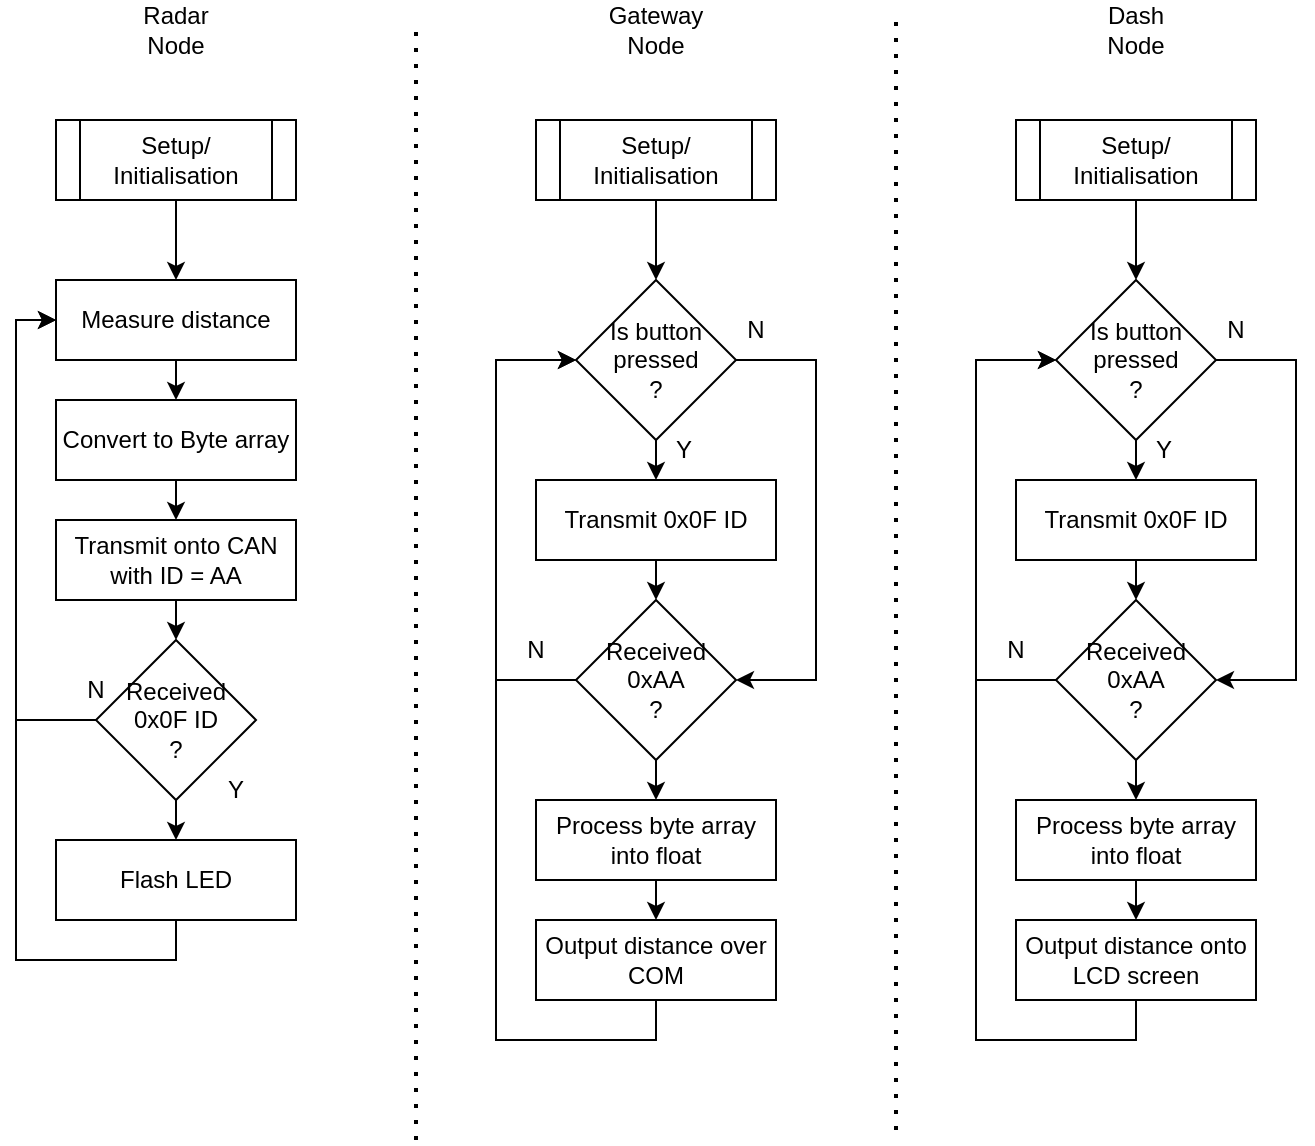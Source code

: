 <mxfile version="24.1.0" type="device">
  <diagram name="Page-1" id="Bnf_Oc1RMvNEsvWFGkuN">
    <mxGraphModel dx="1430" dy="577" grid="1" gridSize="10" guides="1" tooltips="1" connect="1" arrows="1" fold="1" page="1" pageScale="1" pageWidth="827" pageHeight="1169" math="0" shadow="0">
      <root>
        <mxCell id="0" />
        <mxCell id="1" parent="0" />
        <mxCell id="N0HCcYQpm4XUc1SyWBMz-1" value="Radar Node" style="text;html=1;align=center;verticalAlign=middle;whiteSpace=wrap;rounded=0;" vertex="1" parent="1">
          <mxGeometry x="130" y="20" width="60" height="30" as="geometry" />
        </mxCell>
        <mxCell id="N0HCcYQpm4XUc1SyWBMz-2" value="" style="endArrow=none;dashed=1;html=1;dashPattern=1 3;strokeWidth=2;rounded=0;" edge="1" parent="1">
          <mxGeometry width="50" height="50" relative="1" as="geometry">
            <mxPoint x="280" y="590" as="sourcePoint" />
            <mxPoint x="280" y="30" as="targetPoint" />
          </mxGeometry>
        </mxCell>
        <mxCell id="N0HCcYQpm4XUc1SyWBMz-7" style="edgeStyle=orthogonalEdgeStyle;rounded=0;orthogonalLoop=1;jettySize=auto;html=1;exitX=0.5;exitY=1;exitDx=0;exitDy=0;entryX=0.5;entryY=0;entryDx=0;entryDy=0;" edge="1" parent="1" source="N0HCcYQpm4XUc1SyWBMz-3" target="N0HCcYQpm4XUc1SyWBMz-4">
          <mxGeometry relative="1" as="geometry" />
        </mxCell>
        <mxCell id="N0HCcYQpm4XUc1SyWBMz-3" value="Setup/ Initialisation" style="shape=process;whiteSpace=wrap;html=1;backgroundOutline=1;" vertex="1" parent="1">
          <mxGeometry x="100" y="80" width="120" height="40" as="geometry" />
        </mxCell>
        <mxCell id="N0HCcYQpm4XUc1SyWBMz-8" style="edgeStyle=orthogonalEdgeStyle;rounded=0;orthogonalLoop=1;jettySize=auto;html=1;exitX=0.5;exitY=1;exitDx=0;exitDy=0;entryX=0.5;entryY=0;entryDx=0;entryDy=0;" edge="1" parent="1" source="N0HCcYQpm4XUc1SyWBMz-4" target="N0HCcYQpm4XUc1SyWBMz-5">
          <mxGeometry relative="1" as="geometry" />
        </mxCell>
        <mxCell id="N0HCcYQpm4XUc1SyWBMz-4" value="Measure distance" style="rounded=0;whiteSpace=wrap;html=1;" vertex="1" parent="1">
          <mxGeometry x="100" y="160" width="120" height="40" as="geometry" />
        </mxCell>
        <mxCell id="N0HCcYQpm4XUc1SyWBMz-9" style="edgeStyle=orthogonalEdgeStyle;rounded=0;orthogonalLoop=1;jettySize=auto;html=1;exitX=0.5;exitY=1;exitDx=0;exitDy=0;entryX=0.5;entryY=0;entryDx=0;entryDy=0;" edge="1" parent="1" source="N0HCcYQpm4XUc1SyWBMz-5" target="N0HCcYQpm4XUc1SyWBMz-6">
          <mxGeometry relative="1" as="geometry" />
        </mxCell>
        <mxCell id="N0HCcYQpm4XUc1SyWBMz-5" value="Convert to Byte array" style="rounded=0;whiteSpace=wrap;html=1;" vertex="1" parent="1">
          <mxGeometry x="100" y="220" width="120" height="40" as="geometry" />
        </mxCell>
        <mxCell id="N0HCcYQpm4XUc1SyWBMz-14" style="edgeStyle=orthogonalEdgeStyle;rounded=0;orthogonalLoop=1;jettySize=auto;html=1;exitX=0.5;exitY=1;exitDx=0;exitDy=0;entryX=0.5;entryY=0;entryDx=0;entryDy=0;" edge="1" parent="1" source="N0HCcYQpm4XUc1SyWBMz-6" target="N0HCcYQpm4XUc1SyWBMz-11">
          <mxGeometry relative="1" as="geometry" />
        </mxCell>
        <mxCell id="N0HCcYQpm4XUc1SyWBMz-6" value="Transmit onto CAN with ID = AA" style="rounded=0;whiteSpace=wrap;html=1;" vertex="1" parent="1">
          <mxGeometry x="100" y="280" width="120" height="40" as="geometry" />
        </mxCell>
        <mxCell id="N0HCcYQpm4XUc1SyWBMz-12" style="edgeStyle=orthogonalEdgeStyle;rounded=0;orthogonalLoop=1;jettySize=auto;html=1;exitX=0;exitY=0.5;exitDx=0;exitDy=0;entryX=0;entryY=0.5;entryDx=0;entryDy=0;" edge="1" parent="1" source="N0HCcYQpm4XUc1SyWBMz-11" target="N0HCcYQpm4XUc1SyWBMz-4">
          <mxGeometry relative="1" as="geometry" />
        </mxCell>
        <mxCell id="N0HCcYQpm4XUc1SyWBMz-17" style="edgeStyle=orthogonalEdgeStyle;rounded=0;orthogonalLoop=1;jettySize=auto;html=1;exitX=0.5;exitY=1;exitDx=0;exitDy=0;entryX=0.5;entryY=0;entryDx=0;entryDy=0;" edge="1" parent="1" source="N0HCcYQpm4XUc1SyWBMz-11" target="N0HCcYQpm4XUc1SyWBMz-16">
          <mxGeometry relative="1" as="geometry" />
        </mxCell>
        <mxCell id="N0HCcYQpm4XUc1SyWBMz-11" value="Received 0x0F ID&lt;div&gt;?&lt;/div&gt;" style="rhombus;whiteSpace=wrap;html=1;" vertex="1" parent="1">
          <mxGeometry x="120" y="340" width="80" height="80" as="geometry" />
        </mxCell>
        <mxCell id="N0HCcYQpm4XUc1SyWBMz-15" value="N" style="text;html=1;align=center;verticalAlign=middle;whiteSpace=wrap;rounded=0;" vertex="1" parent="1">
          <mxGeometry x="90" y="350" width="60" height="30" as="geometry" />
        </mxCell>
        <mxCell id="N0HCcYQpm4XUc1SyWBMz-19" style="edgeStyle=orthogonalEdgeStyle;rounded=0;orthogonalLoop=1;jettySize=auto;html=1;exitX=0.5;exitY=1;exitDx=0;exitDy=0;entryX=0;entryY=0.5;entryDx=0;entryDy=0;" edge="1" parent="1" source="N0HCcYQpm4XUc1SyWBMz-16" target="N0HCcYQpm4XUc1SyWBMz-4">
          <mxGeometry relative="1" as="geometry" />
        </mxCell>
        <mxCell id="N0HCcYQpm4XUc1SyWBMz-16" value="Flash LED" style="rounded=0;whiteSpace=wrap;html=1;" vertex="1" parent="1">
          <mxGeometry x="100" y="440" width="120" height="40" as="geometry" />
        </mxCell>
        <mxCell id="N0HCcYQpm4XUc1SyWBMz-18" value="Y" style="text;html=1;align=center;verticalAlign=middle;whiteSpace=wrap;rounded=0;" vertex="1" parent="1">
          <mxGeometry x="160" y="400" width="60" height="30" as="geometry" />
        </mxCell>
        <mxCell id="N0HCcYQpm4XUc1SyWBMz-27" style="edgeStyle=orthogonalEdgeStyle;rounded=0;orthogonalLoop=1;jettySize=auto;html=1;exitX=0.5;exitY=1;exitDx=0;exitDy=0;entryX=0.5;entryY=0;entryDx=0;entryDy=0;" edge="1" parent="1" source="N0HCcYQpm4XUc1SyWBMz-21" target="N0HCcYQpm4XUc1SyWBMz-23">
          <mxGeometry relative="1" as="geometry" />
        </mxCell>
        <mxCell id="N0HCcYQpm4XUc1SyWBMz-21" value="Setup/ Initialisation" style="shape=process;whiteSpace=wrap;html=1;backgroundOutline=1;" vertex="1" parent="1">
          <mxGeometry x="340" y="80" width="120" height="40" as="geometry" />
        </mxCell>
        <mxCell id="N0HCcYQpm4XUc1SyWBMz-22" value="Gateway Node" style="text;html=1;align=center;verticalAlign=middle;whiteSpace=wrap;rounded=0;" vertex="1" parent="1">
          <mxGeometry x="370" y="20" width="60" height="30" as="geometry" />
        </mxCell>
        <mxCell id="N0HCcYQpm4XUc1SyWBMz-26" style="edgeStyle=orthogonalEdgeStyle;rounded=0;orthogonalLoop=1;jettySize=auto;html=1;exitX=0.5;exitY=1;exitDx=0;exitDy=0;entryX=0.5;entryY=0;entryDx=0;entryDy=0;" edge="1" parent="1" source="N0HCcYQpm4XUc1SyWBMz-23" target="N0HCcYQpm4XUc1SyWBMz-24">
          <mxGeometry relative="1" as="geometry" />
        </mxCell>
        <mxCell id="N0HCcYQpm4XUc1SyWBMz-34" style="edgeStyle=orthogonalEdgeStyle;rounded=0;orthogonalLoop=1;jettySize=auto;html=1;exitX=1;exitY=0.5;exitDx=0;exitDy=0;entryX=1;entryY=0.5;entryDx=0;entryDy=0;" edge="1" parent="1" source="N0HCcYQpm4XUc1SyWBMz-23" target="N0HCcYQpm4XUc1SyWBMz-28">
          <mxGeometry relative="1" as="geometry">
            <Array as="points">
              <mxPoint x="480" y="200" />
              <mxPoint x="480" y="360" />
            </Array>
          </mxGeometry>
        </mxCell>
        <mxCell id="N0HCcYQpm4XUc1SyWBMz-23" value="Is button pressed&lt;div&gt;?&lt;/div&gt;" style="rhombus;whiteSpace=wrap;html=1;" vertex="1" parent="1">
          <mxGeometry x="360" y="160" width="80" height="80" as="geometry" />
        </mxCell>
        <mxCell id="N0HCcYQpm4XUc1SyWBMz-33" style="edgeStyle=orthogonalEdgeStyle;rounded=0;orthogonalLoop=1;jettySize=auto;html=1;exitX=0.5;exitY=1;exitDx=0;exitDy=0;entryX=0.5;entryY=0;entryDx=0;entryDy=0;" edge="1" parent="1" source="N0HCcYQpm4XUc1SyWBMz-24" target="N0HCcYQpm4XUc1SyWBMz-28">
          <mxGeometry relative="1" as="geometry" />
        </mxCell>
        <mxCell id="N0HCcYQpm4XUc1SyWBMz-24" value="Transmit 0x0F ID" style="rounded=0;whiteSpace=wrap;html=1;" vertex="1" parent="1">
          <mxGeometry x="340" y="260" width="120" height="40" as="geometry" />
        </mxCell>
        <mxCell id="N0HCcYQpm4XUc1SyWBMz-30" style="edgeStyle=orthogonalEdgeStyle;rounded=0;orthogonalLoop=1;jettySize=auto;html=1;exitX=0;exitY=0.5;exitDx=0;exitDy=0;entryX=0;entryY=0.5;entryDx=0;entryDy=0;" edge="1" parent="1" source="N0HCcYQpm4XUc1SyWBMz-28" target="N0HCcYQpm4XUc1SyWBMz-23">
          <mxGeometry relative="1" as="geometry">
            <Array as="points">
              <mxPoint x="320" y="360" />
              <mxPoint x="320" y="200" />
            </Array>
          </mxGeometry>
        </mxCell>
        <mxCell id="N0HCcYQpm4XUc1SyWBMz-38" style="edgeStyle=orthogonalEdgeStyle;rounded=0;orthogonalLoop=1;jettySize=auto;html=1;exitX=0.5;exitY=1;exitDx=0;exitDy=0;entryX=0.5;entryY=0;entryDx=0;entryDy=0;" edge="1" parent="1" source="N0HCcYQpm4XUc1SyWBMz-28" target="N0HCcYQpm4XUc1SyWBMz-36">
          <mxGeometry relative="1" as="geometry" />
        </mxCell>
        <mxCell id="N0HCcYQpm4XUc1SyWBMz-28" value="Received 0xAA&lt;div&gt;?&lt;/div&gt;" style="rhombus;whiteSpace=wrap;html=1;" vertex="1" parent="1">
          <mxGeometry x="360" y="320" width="80" height="80" as="geometry" />
        </mxCell>
        <mxCell id="N0HCcYQpm4XUc1SyWBMz-31" value="N" style="text;html=1;align=center;verticalAlign=middle;whiteSpace=wrap;rounded=0;" vertex="1" parent="1">
          <mxGeometry x="310" y="330" width="60" height="30" as="geometry" />
        </mxCell>
        <mxCell id="N0HCcYQpm4XUc1SyWBMz-32" value="Y" style="text;html=1;align=center;verticalAlign=middle;whiteSpace=wrap;rounded=0;" vertex="1" parent="1">
          <mxGeometry x="384" y="230" width="60" height="30" as="geometry" />
        </mxCell>
        <mxCell id="N0HCcYQpm4XUc1SyWBMz-35" value="N" style="text;html=1;align=center;verticalAlign=middle;whiteSpace=wrap;rounded=0;" vertex="1" parent="1">
          <mxGeometry x="420" y="170" width="60" height="30" as="geometry" />
        </mxCell>
        <mxCell id="N0HCcYQpm4XUc1SyWBMz-39" style="edgeStyle=orthogonalEdgeStyle;rounded=0;orthogonalLoop=1;jettySize=auto;html=1;exitX=0.5;exitY=1;exitDx=0;exitDy=0;entryX=0.5;entryY=0;entryDx=0;entryDy=0;" edge="1" parent="1" source="N0HCcYQpm4XUc1SyWBMz-36" target="N0HCcYQpm4XUc1SyWBMz-37">
          <mxGeometry relative="1" as="geometry" />
        </mxCell>
        <mxCell id="N0HCcYQpm4XUc1SyWBMz-36" value="Process byte array into float" style="rounded=0;whiteSpace=wrap;html=1;" vertex="1" parent="1">
          <mxGeometry x="340" y="420" width="120" height="40" as="geometry" />
        </mxCell>
        <mxCell id="N0HCcYQpm4XUc1SyWBMz-40" style="edgeStyle=orthogonalEdgeStyle;rounded=0;orthogonalLoop=1;jettySize=auto;html=1;exitX=0.5;exitY=1;exitDx=0;exitDy=0;entryX=0;entryY=0.5;entryDx=0;entryDy=0;" edge="1" parent="1" source="N0HCcYQpm4XUc1SyWBMz-37" target="N0HCcYQpm4XUc1SyWBMz-23">
          <mxGeometry relative="1" as="geometry">
            <Array as="points">
              <mxPoint x="400" y="540" />
              <mxPoint x="320" y="540" />
              <mxPoint x="320" y="200" />
            </Array>
          </mxGeometry>
        </mxCell>
        <mxCell id="N0HCcYQpm4XUc1SyWBMz-37" value="Output distance over COM" style="rounded=0;whiteSpace=wrap;html=1;" vertex="1" parent="1">
          <mxGeometry x="340" y="480" width="120" height="40" as="geometry" />
        </mxCell>
        <mxCell id="N0HCcYQpm4XUc1SyWBMz-41" value="" style="endArrow=none;dashed=1;html=1;dashPattern=1 3;strokeWidth=2;rounded=0;" edge="1" parent="1">
          <mxGeometry width="50" height="50" relative="1" as="geometry">
            <mxPoint x="520" y="585" as="sourcePoint" />
            <mxPoint x="520" y="25" as="targetPoint" />
          </mxGeometry>
        </mxCell>
        <mxCell id="N0HCcYQpm4XUc1SyWBMz-59" style="edgeStyle=orthogonalEdgeStyle;rounded=0;orthogonalLoop=1;jettySize=auto;html=1;exitX=0.5;exitY=1;exitDx=0;exitDy=0;" edge="1" parent="1" source="N0HCcYQpm4XUc1SyWBMz-42" target="N0HCcYQpm4XUc1SyWBMz-46">
          <mxGeometry relative="1" as="geometry" />
        </mxCell>
        <mxCell id="N0HCcYQpm4XUc1SyWBMz-42" value="Setup/ Initialisation" style="shape=process;whiteSpace=wrap;html=1;backgroundOutline=1;" vertex="1" parent="1">
          <mxGeometry x="580" y="80" width="120" height="40" as="geometry" />
        </mxCell>
        <mxCell id="N0HCcYQpm4XUc1SyWBMz-43" value="Dash Node" style="text;html=1;align=center;verticalAlign=middle;whiteSpace=wrap;rounded=0;" vertex="1" parent="1">
          <mxGeometry x="610" y="20" width="60" height="30" as="geometry" />
        </mxCell>
        <mxCell id="N0HCcYQpm4XUc1SyWBMz-44" style="edgeStyle=orthogonalEdgeStyle;rounded=0;orthogonalLoop=1;jettySize=auto;html=1;exitX=0.5;exitY=1;exitDx=0;exitDy=0;entryX=0.5;entryY=0;entryDx=0;entryDy=0;" edge="1" parent="1" source="N0HCcYQpm4XUc1SyWBMz-46" target="N0HCcYQpm4XUc1SyWBMz-48">
          <mxGeometry relative="1" as="geometry" />
        </mxCell>
        <mxCell id="N0HCcYQpm4XUc1SyWBMz-45" style="edgeStyle=orthogonalEdgeStyle;rounded=0;orthogonalLoop=1;jettySize=auto;html=1;exitX=1;exitY=0.5;exitDx=0;exitDy=0;entryX=1;entryY=0.5;entryDx=0;entryDy=0;" edge="1" parent="1" source="N0HCcYQpm4XUc1SyWBMz-46" target="N0HCcYQpm4XUc1SyWBMz-51">
          <mxGeometry relative="1" as="geometry">
            <Array as="points">
              <mxPoint x="720" y="200" />
              <mxPoint x="720" y="360" />
            </Array>
          </mxGeometry>
        </mxCell>
        <mxCell id="N0HCcYQpm4XUc1SyWBMz-46" value="Is button pressed&lt;div&gt;?&lt;/div&gt;" style="rhombus;whiteSpace=wrap;html=1;" vertex="1" parent="1">
          <mxGeometry x="600" y="160" width="80" height="80" as="geometry" />
        </mxCell>
        <mxCell id="N0HCcYQpm4XUc1SyWBMz-47" style="edgeStyle=orthogonalEdgeStyle;rounded=0;orthogonalLoop=1;jettySize=auto;html=1;exitX=0.5;exitY=1;exitDx=0;exitDy=0;entryX=0.5;entryY=0;entryDx=0;entryDy=0;" edge="1" parent="1" source="N0HCcYQpm4XUc1SyWBMz-48" target="N0HCcYQpm4XUc1SyWBMz-51">
          <mxGeometry relative="1" as="geometry" />
        </mxCell>
        <mxCell id="N0HCcYQpm4XUc1SyWBMz-48" value="Transmit 0x0F ID" style="rounded=0;whiteSpace=wrap;html=1;" vertex="1" parent="1">
          <mxGeometry x="580" y="260" width="120" height="40" as="geometry" />
        </mxCell>
        <mxCell id="N0HCcYQpm4XUc1SyWBMz-49" style="edgeStyle=orthogonalEdgeStyle;rounded=0;orthogonalLoop=1;jettySize=auto;html=1;exitX=0;exitY=0.5;exitDx=0;exitDy=0;entryX=0;entryY=0.5;entryDx=0;entryDy=0;" edge="1" parent="1" source="N0HCcYQpm4XUc1SyWBMz-51" target="N0HCcYQpm4XUc1SyWBMz-46">
          <mxGeometry relative="1" as="geometry">
            <Array as="points">
              <mxPoint x="560" y="360" />
              <mxPoint x="560" y="200" />
            </Array>
          </mxGeometry>
        </mxCell>
        <mxCell id="N0HCcYQpm4XUc1SyWBMz-50" style="edgeStyle=orthogonalEdgeStyle;rounded=0;orthogonalLoop=1;jettySize=auto;html=1;exitX=0.5;exitY=1;exitDx=0;exitDy=0;entryX=0.5;entryY=0;entryDx=0;entryDy=0;" edge="1" parent="1" source="N0HCcYQpm4XUc1SyWBMz-51" target="N0HCcYQpm4XUc1SyWBMz-56">
          <mxGeometry relative="1" as="geometry" />
        </mxCell>
        <mxCell id="N0HCcYQpm4XUc1SyWBMz-51" value="Received 0xAA&lt;div&gt;?&lt;/div&gt;" style="rhombus;whiteSpace=wrap;html=1;" vertex="1" parent="1">
          <mxGeometry x="600" y="320" width="80" height="80" as="geometry" />
        </mxCell>
        <mxCell id="N0HCcYQpm4XUc1SyWBMz-52" value="N" style="text;html=1;align=center;verticalAlign=middle;whiteSpace=wrap;rounded=0;" vertex="1" parent="1">
          <mxGeometry x="550" y="330" width="60" height="30" as="geometry" />
        </mxCell>
        <mxCell id="N0HCcYQpm4XUc1SyWBMz-53" value="Y" style="text;html=1;align=center;verticalAlign=middle;whiteSpace=wrap;rounded=0;" vertex="1" parent="1">
          <mxGeometry x="624" y="230" width="60" height="30" as="geometry" />
        </mxCell>
        <mxCell id="N0HCcYQpm4XUc1SyWBMz-54" value="N" style="text;html=1;align=center;verticalAlign=middle;whiteSpace=wrap;rounded=0;" vertex="1" parent="1">
          <mxGeometry x="660" y="170" width="60" height="30" as="geometry" />
        </mxCell>
        <mxCell id="N0HCcYQpm4XUc1SyWBMz-55" style="edgeStyle=orthogonalEdgeStyle;rounded=0;orthogonalLoop=1;jettySize=auto;html=1;exitX=0.5;exitY=1;exitDx=0;exitDy=0;entryX=0.5;entryY=0;entryDx=0;entryDy=0;" edge="1" parent="1" source="N0HCcYQpm4XUc1SyWBMz-56" target="N0HCcYQpm4XUc1SyWBMz-58">
          <mxGeometry relative="1" as="geometry" />
        </mxCell>
        <mxCell id="N0HCcYQpm4XUc1SyWBMz-56" value="Process byte array into float" style="rounded=0;whiteSpace=wrap;html=1;" vertex="1" parent="1">
          <mxGeometry x="580" y="420" width="120" height="40" as="geometry" />
        </mxCell>
        <mxCell id="N0HCcYQpm4XUc1SyWBMz-57" style="edgeStyle=orthogonalEdgeStyle;rounded=0;orthogonalLoop=1;jettySize=auto;html=1;exitX=0.5;exitY=1;exitDx=0;exitDy=0;entryX=0;entryY=0.5;entryDx=0;entryDy=0;" edge="1" parent="1" source="N0HCcYQpm4XUc1SyWBMz-58" target="N0HCcYQpm4XUc1SyWBMz-46">
          <mxGeometry relative="1" as="geometry">
            <Array as="points">
              <mxPoint x="640" y="540" />
              <mxPoint x="560" y="540" />
              <mxPoint x="560" y="200" />
            </Array>
          </mxGeometry>
        </mxCell>
        <mxCell id="N0HCcYQpm4XUc1SyWBMz-58" value="Output distance onto LCD screen" style="rounded=0;whiteSpace=wrap;html=1;" vertex="1" parent="1">
          <mxGeometry x="580" y="480" width="120" height="40" as="geometry" />
        </mxCell>
      </root>
    </mxGraphModel>
  </diagram>
</mxfile>
